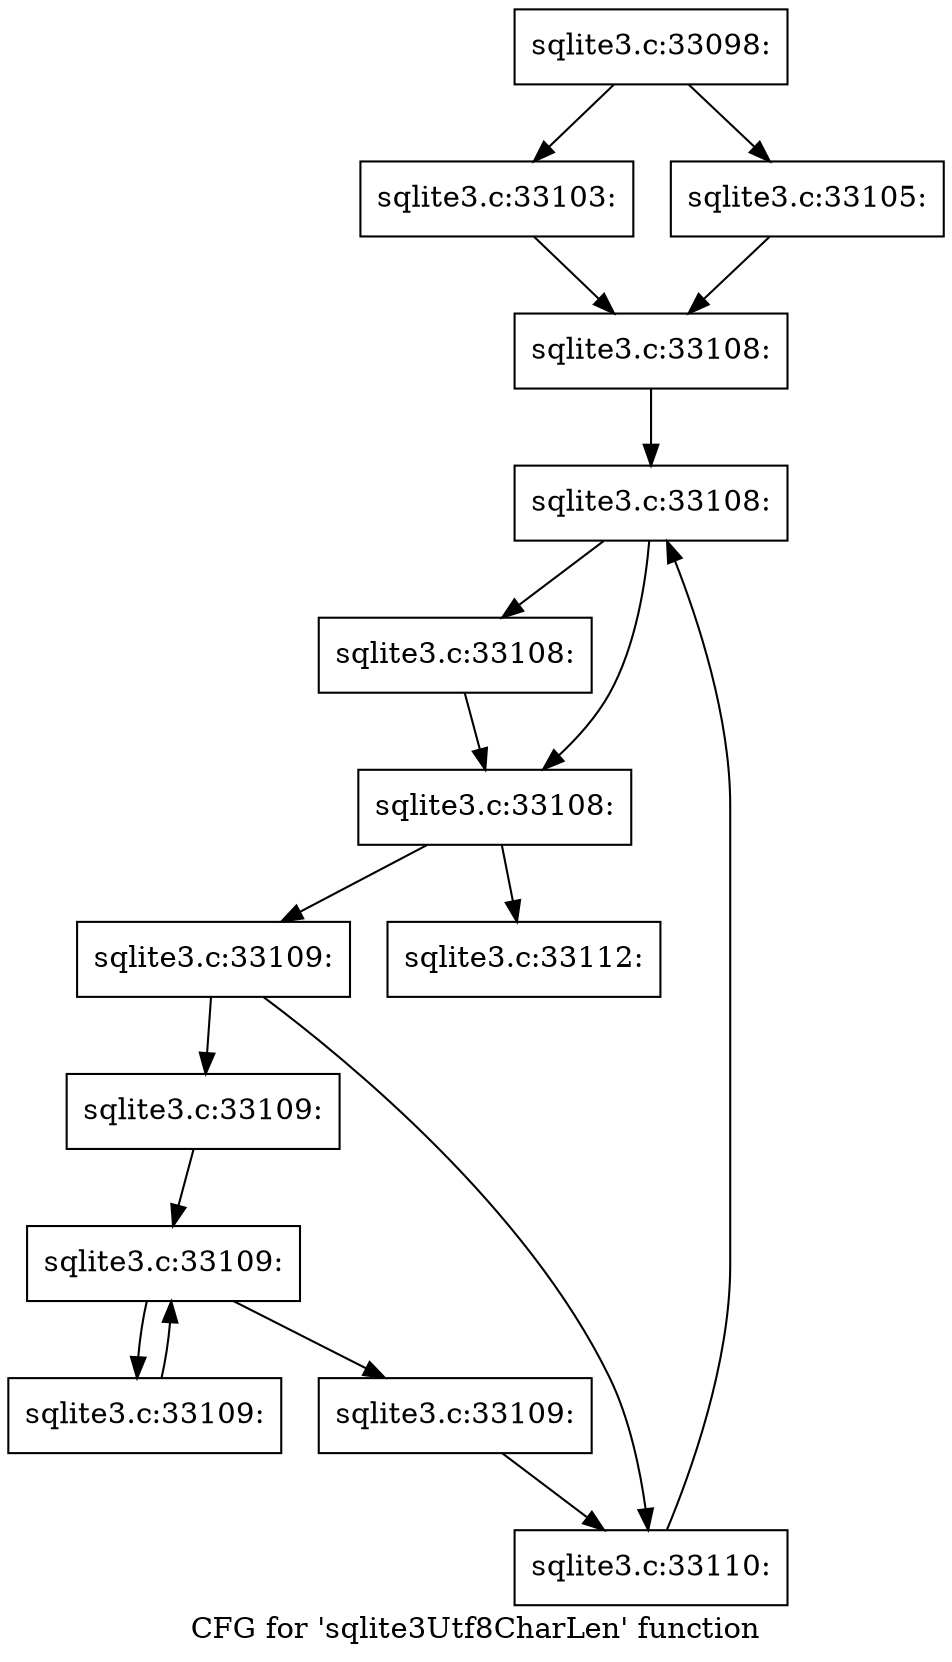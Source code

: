 digraph "CFG for 'sqlite3Utf8CharLen' function" {
	label="CFG for 'sqlite3Utf8CharLen' function";

	Node0x55c0f54be2b0 [shape=record,label="{sqlite3.c:33098:}"];
	Node0x55c0f54be2b0 -> Node0x55c0f7909640;
	Node0x55c0f54be2b0 -> Node0x55c0f79096e0;
	Node0x55c0f7909640 [shape=record,label="{sqlite3.c:33103:}"];
	Node0x55c0f7909640 -> Node0x55c0f7909690;
	Node0x55c0f79096e0 [shape=record,label="{sqlite3.c:33105:}"];
	Node0x55c0f79096e0 -> Node0x55c0f7909690;
	Node0x55c0f7909690 [shape=record,label="{sqlite3.c:33108:}"];
	Node0x55c0f7909690 -> Node0x55c0f790a050;
	Node0x55c0f790a050 [shape=record,label="{sqlite3.c:33108:}"];
	Node0x55c0f790a050 -> Node0x55c0f790a280;
	Node0x55c0f790a050 -> Node0x55c0f790a230;
	Node0x55c0f790a280 [shape=record,label="{sqlite3.c:33108:}"];
	Node0x55c0f790a280 -> Node0x55c0f790a230;
	Node0x55c0f790a230 [shape=record,label="{sqlite3.c:33108:}"];
	Node0x55c0f790a230 -> Node0x55c0f790a980;
	Node0x55c0f790a230 -> Node0x55c0f790a1b0;
	Node0x55c0f790a980 [shape=record,label="{sqlite3.c:33109:}"];
	Node0x55c0f790a980 -> Node0x55c0f790abd0;
	Node0x55c0f790a980 -> Node0x55c0f790ac20;
	Node0x55c0f790abd0 [shape=record,label="{sqlite3.c:33109:}"];
	Node0x55c0f790abd0 -> Node0x55c0f790b0d0;
	Node0x55c0f790b0d0 [shape=record,label="{sqlite3.c:33109:}"];
	Node0x55c0f790b0d0 -> Node0x55c0f790b4c0;
	Node0x55c0f790b0d0 -> Node0x55c0f790b190;
	Node0x55c0f790b4c0 [shape=record,label="{sqlite3.c:33109:}"];
	Node0x55c0f790b4c0 -> Node0x55c0f790b0d0;
	Node0x55c0f790b190 [shape=record,label="{sqlite3.c:33109:}"];
	Node0x55c0f790b190 -> Node0x55c0f790ac20;
	Node0x55c0f790ac20 [shape=record,label="{sqlite3.c:33110:}"];
	Node0x55c0f790ac20 -> Node0x55c0f790a050;
	Node0x55c0f790a1b0 [shape=record,label="{sqlite3.c:33112:}"];
}

